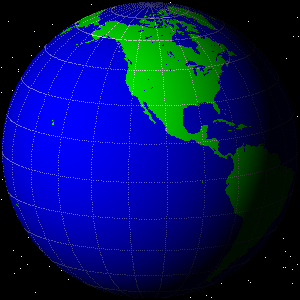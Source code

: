 @startuml Samples
xearth(300,300)
viewPositionType = Sun-relative
sunPosRelLat = -10
sunPosRelLong = 40
@enduml